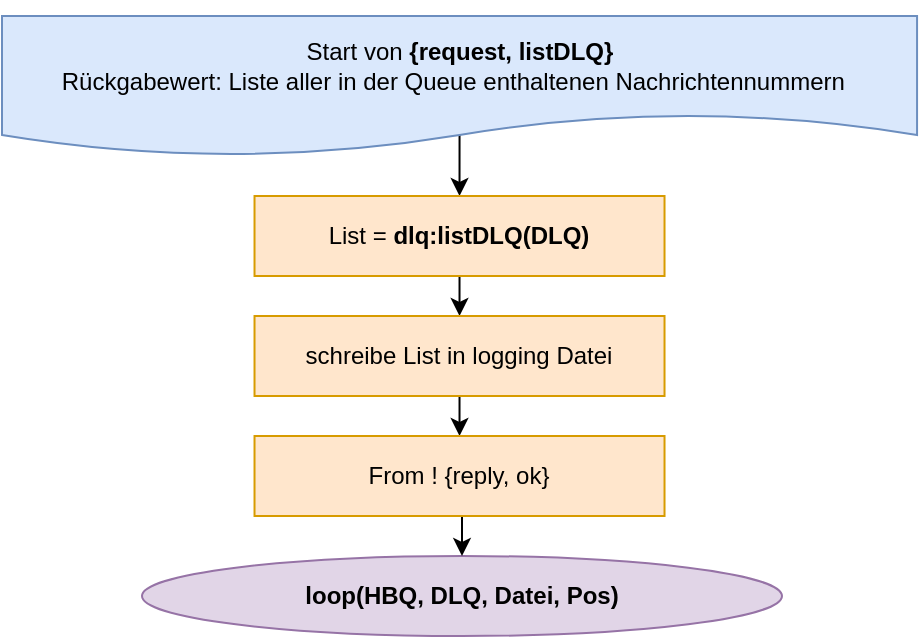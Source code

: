 <mxfile version="15.8.7" type="device"><diagram id="C5RBs43oDa-KdzZeNtuy" name="Page-1"><mxGraphModel dx="1346" dy="997" grid="1" gridSize="10" guides="1" tooltips="1" connect="1" arrows="1" fold="1" page="1" pageScale="1" pageWidth="827" pageHeight="1169" math="0" shadow="0"><root><mxCell id="WIyWlLk6GJQsqaUBKTNV-0"/><mxCell id="WIyWlLk6GJQsqaUBKTNV-1" parent="WIyWlLk6GJQsqaUBKTNV-0"/><mxCell id="nIRfrqedUwbeVwYhoTdY-0" style="edgeStyle=orthogonalEdgeStyle;rounded=0;orthogonalLoop=1;jettySize=auto;html=1;exitX=0.5;exitY=0;exitDx=0;exitDy=0;entryX=0.5;entryY=0;entryDx=0;entryDy=0;" parent="WIyWlLk6GJQsqaUBKTNV-1" source="RlddpHbAyGk5wuKwECdA-0" target="qVk5Lb48RRkbQ2lrYv4r-63" edge="1"><mxGeometry relative="1" as="geometry"><Array as="points"><mxPoint x="359" y="80"/><mxPoint x="359" y="80"/></Array></mxGeometry></mxCell><mxCell id="RlddpHbAyGk5wuKwECdA-0" value="Start von&lt;b&gt;&amp;nbsp;{request, listDLQ}&lt;/b&gt;&lt;br&gt;Rückgabewert: Liste aller in der Queue enthaltenen Nachrichtennummern&amp;nbsp;&amp;nbsp;" style="shape=document;whiteSpace=wrap;html=1;boundedLbl=1;fillColor=#dae8fc;strokeColor=#6c8ebf;" parent="WIyWlLk6GJQsqaUBKTNV-1" vertex="1"><mxGeometry x="130" y="70" width="457.53" height="70" as="geometry"/></mxCell><mxCell id="CrBFzftgOQ0S_pDY9bDy-20" value="&lt;b&gt;loop(HBQ, DLQ, Datei, Pos)&lt;/b&gt;" style="ellipse;whiteSpace=wrap;html=1;rounded=0;fillColor=#e1d5e7;strokeColor=#9673a6;" parent="WIyWlLk6GJQsqaUBKTNV-1" vertex="1"><mxGeometry x="200" y="340" width="320" height="40" as="geometry"/></mxCell><mxCell id="nIRfrqedUwbeVwYhoTdY-1" style="edgeStyle=orthogonalEdgeStyle;rounded=0;orthogonalLoop=1;jettySize=auto;html=1;exitX=0.5;exitY=1;exitDx=0;exitDy=0;entryX=0.5;entryY=0;entryDx=0;entryDy=0;" parent="WIyWlLk6GJQsqaUBKTNV-1" source="qVk5Lb48RRkbQ2lrYv4r-63" target="qVk5Lb48RRkbQ2lrYv4r-64" edge="1"><mxGeometry relative="1" as="geometry"/></mxCell><mxCell id="qVk5Lb48RRkbQ2lrYv4r-63" value="List = &lt;b&gt;dlq:listDLQ(DLQ)&lt;/b&gt;" style="rounded=0;whiteSpace=wrap;html=1;fillColor=#ffe6cc;strokeColor=#d79b00;" parent="WIyWlLk6GJQsqaUBKTNV-1" vertex="1"><mxGeometry x="256.26" y="160" width="205" height="40" as="geometry"/></mxCell><mxCell id="nIRfrqedUwbeVwYhoTdY-2" style="edgeStyle=orthogonalEdgeStyle;rounded=0;orthogonalLoop=1;jettySize=auto;html=1;exitX=0.5;exitY=1;exitDx=0;exitDy=0;entryX=0.5;entryY=0;entryDx=0;entryDy=0;" parent="WIyWlLk6GJQsqaUBKTNV-1" source="qVk5Lb48RRkbQ2lrYv4r-64" target="hpM2RtnJI_NG9XZ1P_O7-0" edge="1"><mxGeometry relative="1" as="geometry"/></mxCell><mxCell id="qVk5Lb48RRkbQ2lrYv4r-64" value="schreibe List in logging Datei" style="rounded=0;whiteSpace=wrap;html=1;fillColor=#ffe6cc;strokeColor=#d79b00;" parent="WIyWlLk6GJQsqaUBKTNV-1" vertex="1"><mxGeometry x="256.26" y="220" width="205" height="40" as="geometry"/></mxCell><mxCell id="nIRfrqedUwbeVwYhoTdY-3" style="edgeStyle=orthogonalEdgeStyle;rounded=0;orthogonalLoop=1;jettySize=auto;html=1;exitX=0.5;exitY=1;exitDx=0;exitDy=0;entryX=0.5;entryY=0;entryDx=0;entryDy=0;" parent="WIyWlLk6GJQsqaUBKTNV-1" source="hpM2RtnJI_NG9XZ1P_O7-0" target="CrBFzftgOQ0S_pDY9bDy-20" edge="1"><mxGeometry relative="1" as="geometry"/></mxCell><mxCell id="hpM2RtnJI_NG9XZ1P_O7-0" value="From ! {reply, ok}" style="rounded=0;whiteSpace=wrap;html=1;fillColor=#ffe6cc;strokeColor=#d79b00;" parent="WIyWlLk6GJQsqaUBKTNV-1" vertex="1"><mxGeometry x="256.26" y="280" width="205" height="40" as="geometry"/></mxCell></root></mxGraphModel></diagram></mxfile>